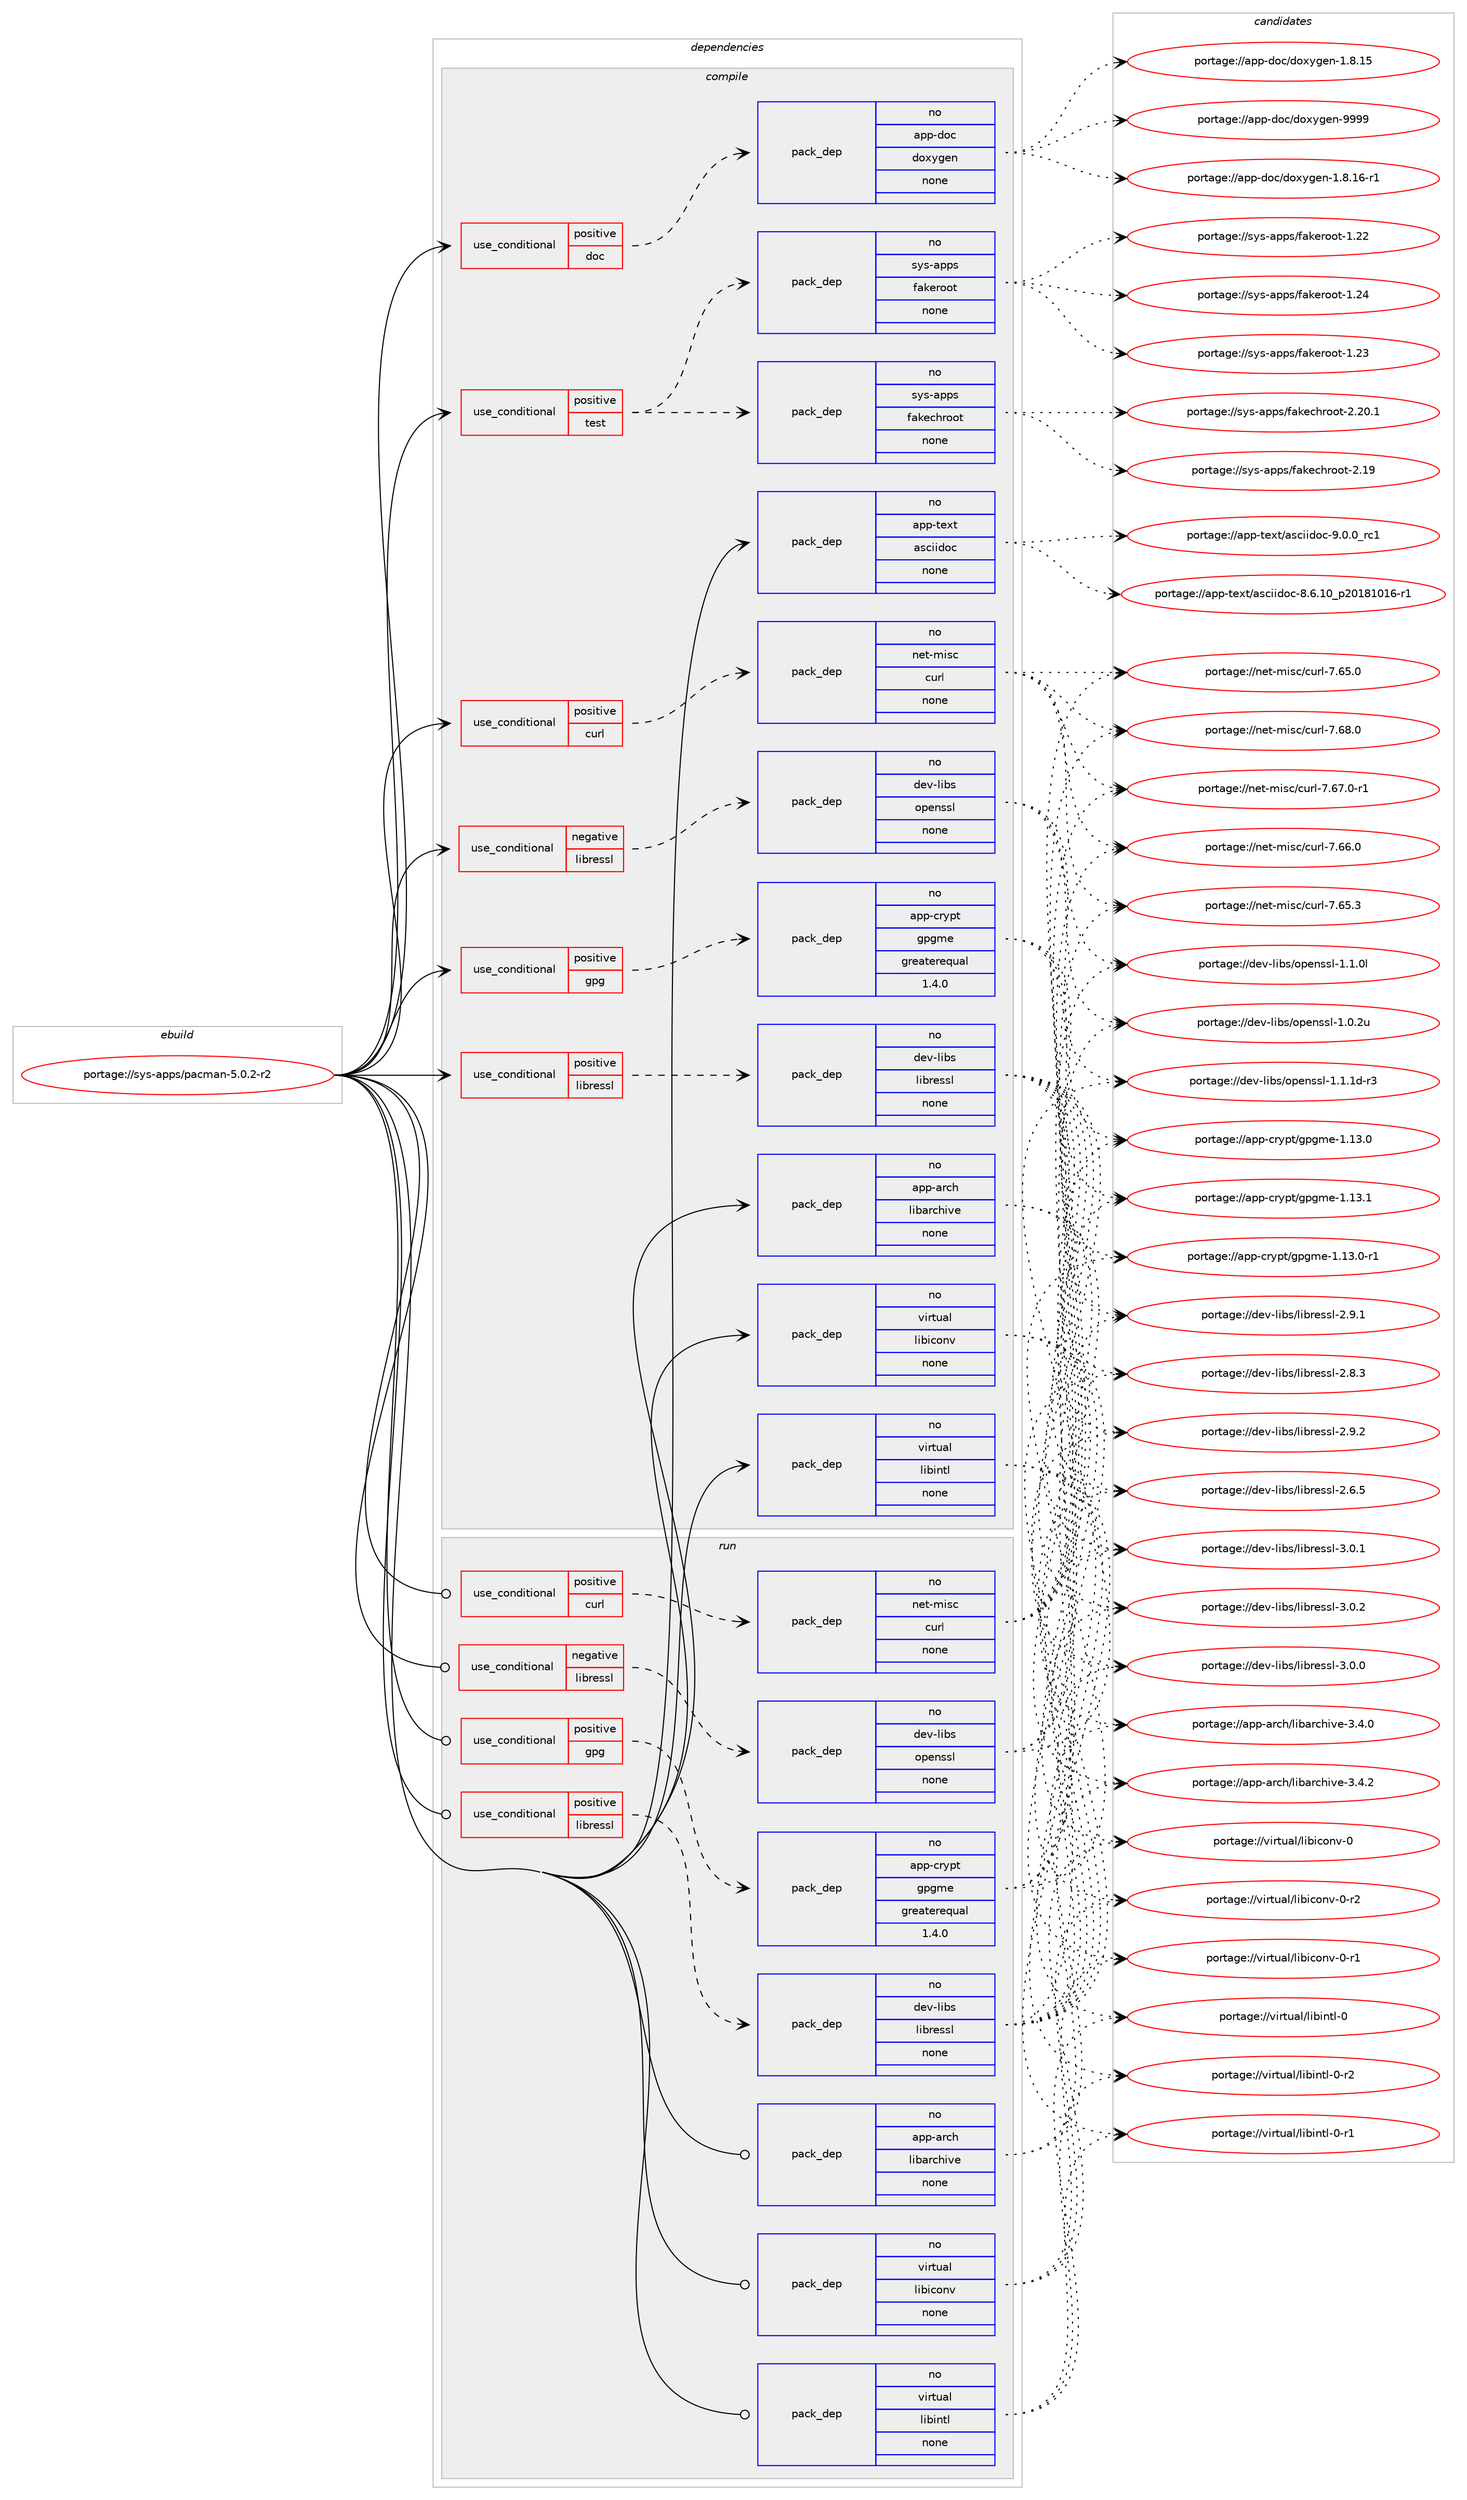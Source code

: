 digraph prolog {

# *************
# Graph options
# *************

newrank=true;
concentrate=true;
compound=true;
graph [rankdir=LR,fontname=Helvetica,fontsize=10,ranksep=1.5];#, ranksep=2.5, nodesep=0.2];
edge  [arrowhead=vee];
node  [fontname=Helvetica,fontsize=10];

# **********
# The ebuild
# **********

subgraph cluster_leftcol {
color=gray;
rank=same;
label=<<i>ebuild</i>>;
id [label="portage://sys-apps/pacman-5.0.2-r2", color=red, width=4, href="../sys-apps/pacman-5.0.2-r2.svg"];
}

# ****************
# The dependencies
# ****************

subgraph cluster_midcol {
color=gray;
label=<<i>dependencies</i>>;
subgraph cluster_compile {
fillcolor="#eeeeee";
style=filled;
label=<<i>compile</i>>;
subgraph cond7881 {
dependency38409 [label=<<TABLE BORDER="0" CELLBORDER="1" CELLSPACING="0" CELLPADDING="4"><TR><TD ROWSPAN="3" CELLPADDING="10">use_conditional</TD></TR><TR><TD>negative</TD></TR><TR><TD>libressl</TD></TR></TABLE>>, shape=none, color=red];
subgraph pack29602 {
dependency38410 [label=<<TABLE BORDER="0" CELLBORDER="1" CELLSPACING="0" CELLPADDING="4" WIDTH="220"><TR><TD ROWSPAN="6" CELLPADDING="30">pack_dep</TD></TR><TR><TD WIDTH="110">no</TD></TR><TR><TD>dev-libs</TD></TR><TR><TD>openssl</TD></TR><TR><TD>none</TD></TR><TR><TD></TD></TR></TABLE>>, shape=none, color=blue];
}
dependency38409:e -> dependency38410:w [weight=20,style="dashed",arrowhead="vee"];
}
id:e -> dependency38409:w [weight=20,style="solid",arrowhead="vee"];
subgraph cond7882 {
dependency38411 [label=<<TABLE BORDER="0" CELLBORDER="1" CELLSPACING="0" CELLPADDING="4"><TR><TD ROWSPAN="3" CELLPADDING="10">use_conditional</TD></TR><TR><TD>positive</TD></TR><TR><TD>curl</TD></TR></TABLE>>, shape=none, color=red];
subgraph pack29603 {
dependency38412 [label=<<TABLE BORDER="0" CELLBORDER="1" CELLSPACING="0" CELLPADDING="4" WIDTH="220"><TR><TD ROWSPAN="6" CELLPADDING="30">pack_dep</TD></TR><TR><TD WIDTH="110">no</TD></TR><TR><TD>net-misc</TD></TR><TR><TD>curl</TD></TR><TR><TD>none</TD></TR><TR><TD></TD></TR></TABLE>>, shape=none, color=blue];
}
dependency38411:e -> dependency38412:w [weight=20,style="dashed",arrowhead="vee"];
}
id:e -> dependency38411:w [weight=20,style="solid",arrowhead="vee"];
subgraph cond7883 {
dependency38413 [label=<<TABLE BORDER="0" CELLBORDER="1" CELLSPACING="0" CELLPADDING="4"><TR><TD ROWSPAN="3" CELLPADDING="10">use_conditional</TD></TR><TR><TD>positive</TD></TR><TR><TD>doc</TD></TR></TABLE>>, shape=none, color=red];
subgraph pack29604 {
dependency38414 [label=<<TABLE BORDER="0" CELLBORDER="1" CELLSPACING="0" CELLPADDING="4" WIDTH="220"><TR><TD ROWSPAN="6" CELLPADDING="30">pack_dep</TD></TR><TR><TD WIDTH="110">no</TD></TR><TR><TD>app-doc</TD></TR><TR><TD>doxygen</TD></TR><TR><TD>none</TD></TR><TR><TD></TD></TR></TABLE>>, shape=none, color=blue];
}
dependency38413:e -> dependency38414:w [weight=20,style="dashed",arrowhead="vee"];
}
id:e -> dependency38413:w [weight=20,style="solid",arrowhead="vee"];
subgraph cond7884 {
dependency38415 [label=<<TABLE BORDER="0" CELLBORDER="1" CELLSPACING="0" CELLPADDING="4"><TR><TD ROWSPAN="3" CELLPADDING="10">use_conditional</TD></TR><TR><TD>positive</TD></TR><TR><TD>gpg</TD></TR></TABLE>>, shape=none, color=red];
subgraph pack29605 {
dependency38416 [label=<<TABLE BORDER="0" CELLBORDER="1" CELLSPACING="0" CELLPADDING="4" WIDTH="220"><TR><TD ROWSPAN="6" CELLPADDING="30">pack_dep</TD></TR><TR><TD WIDTH="110">no</TD></TR><TR><TD>app-crypt</TD></TR><TR><TD>gpgme</TD></TR><TR><TD>greaterequal</TD></TR><TR><TD>1.4.0</TD></TR></TABLE>>, shape=none, color=blue];
}
dependency38415:e -> dependency38416:w [weight=20,style="dashed",arrowhead="vee"];
}
id:e -> dependency38415:w [weight=20,style="solid",arrowhead="vee"];
subgraph cond7885 {
dependency38417 [label=<<TABLE BORDER="0" CELLBORDER="1" CELLSPACING="0" CELLPADDING="4"><TR><TD ROWSPAN="3" CELLPADDING="10">use_conditional</TD></TR><TR><TD>positive</TD></TR><TR><TD>libressl</TD></TR></TABLE>>, shape=none, color=red];
subgraph pack29606 {
dependency38418 [label=<<TABLE BORDER="0" CELLBORDER="1" CELLSPACING="0" CELLPADDING="4" WIDTH="220"><TR><TD ROWSPAN="6" CELLPADDING="30">pack_dep</TD></TR><TR><TD WIDTH="110">no</TD></TR><TR><TD>dev-libs</TD></TR><TR><TD>libressl</TD></TR><TR><TD>none</TD></TR><TR><TD></TD></TR></TABLE>>, shape=none, color=blue];
}
dependency38417:e -> dependency38418:w [weight=20,style="dashed",arrowhead="vee"];
}
id:e -> dependency38417:w [weight=20,style="solid",arrowhead="vee"];
subgraph cond7886 {
dependency38419 [label=<<TABLE BORDER="0" CELLBORDER="1" CELLSPACING="0" CELLPADDING="4"><TR><TD ROWSPAN="3" CELLPADDING="10">use_conditional</TD></TR><TR><TD>positive</TD></TR><TR><TD>test</TD></TR></TABLE>>, shape=none, color=red];
subgraph pack29607 {
dependency38420 [label=<<TABLE BORDER="0" CELLBORDER="1" CELLSPACING="0" CELLPADDING="4" WIDTH="220"><TR><TD ROWSPAN="6" CELLPADDING="30">pack_dep</TD></TR><TR><TD WIDTH="110">no</TD></TR><TR><TD>sys-apps</TD></TR><TR><TD>fakeroot</TD></TR><TR><TD>none</TD></TR><TR><TD></TD></TR></TABLE>>, shape=none, color=blue];
}
dependency38419:e -> dependency38420:w [weight=20,style="dashed",arrowhead="vee"];
subgraph pack29608 {
dependency38421 [label=<<TABLE BORDER="0" CELLBORDER="1" CELLSPACING="0" CELLPADDING="4" WIDTH="220"><TR><TD ROWSPAN="6" CELLPADDING="30">pack_dep</TD></TR><TR><TD WIDTH="110">no</TD></TR><TR><TD>sys-apps</TD></TR><TR><TD>fakechroot</TD></TR><TR><TD>none</TD></TR><TR><TD></TD></TR></TABLE>>, shape=none, color=blue];
}
dependency38419:e -> dependency38421:w [weight=20,style="dashed",arrowhead="vee"];
}
id:e -> dependency38419:w [weight=20,style="solid",arrowhead="vee"];
subgraph pack29609 {
dependency38422 [label=<<TABLE BORDER="0" CELLBORDER="1" CELLSPACING="0" CELLPADDING="4" WIDTH="220"><TR><TD ROWSPAN="6" CELLPADDING="30">pack_dep</TD></TR><TR><TD WIDTH="110">no</TD></TR><TR><TD>app-arch</TD></TR><TR><TD>libarchive</TD></TR><TR><TD>none</TD></TR><TR><TD></TD></TR></TABLE>>, shape=none, color=blue];
}
id:e -> dependency38422:w [weight=20,style="solid",arrowhead="vee"];
subgraph pack29610 {
dependency38423 [label=<<TABLE BORDER="0" CELLBORDER="1" CELLSPACING="0" CELLPADDING="4" WIDTH="220"><TR><TD ROWSPAN="6" CELLPADDING="30">pack_dep</TD></TR><TR><TD WIDTH="110">no</TD></TR><TR><TD>app-text</TD></TR><TR><TD>asciidoc</TD></TR><TR><TD>none</TD></TR><TR><TD></TD></TR></TABLE>>, shape=none, color=blue];
}
id:e -> dependency38423:w [weight=20,style="solid",arrowhead="vee"];
subgraph pack29611 {
dependency38424 [label=<<TABLE BORDER="0" CELLBORDER="1" CELLSPACING="0" CELLPADDING="4" WIDTH="220"><TR><TD ROWSPAN="6" CELLPADDING="30">pack_dep</TD></TR><TR><TD WIDTH="110">no</TD></TR><TR><TD>virtual</TD></TR><TR><TD>libiconv</TD></TR><TR><TD>none</TD></TR><TR><TD></TD></TR></TABLE>>, shape=none, color=blue];
}
id:e -> dependency38424:w [weight=20,style="solid",arrowhead="vee"];
subgraph pack29612 {
dependency38425 [label=<<TABLE BORDER="0" CELLBORDER="1" CELLSPACING="0" CELLPADDING="4" WIDTH="220"><TR><TD ROWSPAN="6" CELLPADDING="30">pack_dep</TD></TR><TR><TD WIDTH="110">no</TD></TR><TR><TD>virtual</TD></TR><TR><TD>libintl</TD></TR><TR><TD>none</TD></TR><TR><TD></TD></TR></TABLE>>, shape=none, color=blue];
}
id:e -> dependency38425:w [weight=20,style="solid",arrowhead="vee"];
}
subgraph cluster_compileandrun {
fillcolor="#eeeeee";
style=filled;
label=<<i>compile and run</i>>;
}
subgraph cluster_run {
fillcolor="#eeeeee";
style=filled;
label=<<i>run</i>>;
subgraph cond7887 {
dependency38426 [label=<<TABLE BORDER="0" CELLBORDER="1" CELLSPACING="0" CELLPADDING="4"><TR><TD ROWSPAN="3" CELLPADDING="10">use_conditional</TD></TR><TR><TD>negative</TD></TR><TR><TD>libressl</TD></TR></TABLE>>, shape=none, color=red];
subgraph pack29613 {
dependency38427 [label=<<TABLE BORDER="0" CELLBORDER="1" CELLSPACING="0" CELLPADDING="4" WIDTH="220"><TR><TD ROWSPAN="6" CELLPADDING="30">pack_dep</TD></TR><TR><TD WIDTH="110">no</TD></TR><TR><TD>dev-libs</TD></TR><TR><TD>openssl</TD></TR><TR><TD>none</TD></TR><TR><TD></TD></TR></TABLE>>, shape=none, color=blue];
}
dependency38426:e -> dependency38427:w [weight=20,style="dashed",arrowhead="vee"];
}
id:e -> dependency38426:w [weight=20,style="solid",arrowhead="odot"];
subgraph cond7888 {
dependency38428 [label=<<TABLE BORDER="0" CELLBORDER="1" CELLSPACING="0" CELLPADDING="4"><TR><TD ROWSPAN="3" CELLPADDING="10">use_conditional</TD></TR><TR><TD>positive</TD></TR><TR><TD>curl</TD></TR></TABLE>>, shape=none, color=red];
subgraph pack29614 {
dependency38429 [label=<<TABLE BORDER="0" CELLBORDER="1" CELLSPACING="0" CELLPADDING="4" WIDTH="220"><TR><TD ROWSPAN="6" CELLPADDING="30">pack_dep</TD></TR><TR><TD WIDTH="110">no</TD></TR><TR><TD>net-misc</TD></TR><TR><TD>curl</TD></TR><TR><TD>none</TD></TR><TR><TD></TD></TR></TABLE>>, shape=none, color=blue];
}
dependency38428:e -> dependency38429:w [weight=20,style="dashed",arrowhead="vee"];
}
id:e -> dependency38428:w [weight=20,style="solid",arrowhead="odot"];
subgraph cond7889 {
dependency38430 [label=<<TABLE BORDER="0" CELLBORDER="1" CELLSPACING="0" CELLPADDING="4"><TR><TD ROWSPAN="3" CELLPADDING="10">use_conditional</TD></TR><TR><TD>positive</TD></TR><TR><TD>gpg</TD></TR></TABLE>>, shape=none, color=red];
subgraph pack29615 {
dependency38431 [label=<<TABLE BORDER="0" CELLBORDER="1" CELLSPACING="0" CELLPADDING="4" WIDTH="220"><TR><TD ROWSPAN="6" CELLPADDING="30">pack_dep</TD></TR><TR><TD WIDTH="110">no</TD></TR><TR><TD>app-crypt</TD></TR><TR><TD>gpgme</TD></TR><TR><TD>greaterequal</TD></TR><TR><TD>1.4.0</TD></TR></TABLE>>, shape=none, color=blue];
}
dependency38430:e -> dependency38431:w [weight=20,style="dashed",arrowhead="vee"];
}
id:e -> dependency38430:w [weight=20,style="solid",arrowhead="odot"];
subgraph cond7890 {
dependency38432 [label=<<TABLE BORDER="0" CELLBORDER="1" CELLSPACING="0" CELLPADDING="4"><TR><TD ROWSPAN="3" CELLPADDING="10">use_conditional</TD></TR><TR><TD>positive</TD></TR><TR><TD>libressl</TD></TR></TABLE>>, shape=none, color=red];
subgraph pack29616 {
dependency38433 [label=<<TABLE BORDER="0" CELLBORDER="1" CELLSPACING="0" CELLPADDING="4" WIDTH="220"><TR><TD ROWSPAN="6" CELLPADDING="30">pack_dep</TD></TR><TR><TD WIDTH="110">no</TD></TR><TR><TD>dev-libs</TD></TR><TR><TD>libressl</TD></TR><TR><TD>none</TD></TR><TR><TD></TD></TR></TABLE>>, shape=none, color=blue];
}
dependency38432:e -> dependency38433:w [weight=20,style="dashed",arrowhead="vee"];
}
id:e -> dependency38432:w [weight=20,style="solid",arrowhead="odot"];
subgraph pack29617 {
dependency38434 [label=<<TABLE BORDER="0" CELLBORDER="1" CELLSPACING="0" CELLPADDING="4" WIDTH="220"><TR><TD ROWSPAN="6" CELLPADDING="30">pack_dep</TD></TR><TR><TD WIDTH="110">no</TD></TR><TR><TD>app-arch</TD></TR><TR><TD>libarchive</TD></TR><TR><TD>none</TD></TR><TR><TD></TD></TR></TABLE>>, shape=none, color=blue];
}
id:e -> dependency38434:w [weight=20,style="solid",arrowhead="odot"];
subgraph pack29618 {
dependency38435 [label=<<TABLE BORDER="0" CELLBORDER="1" CELLSPACING="0" CELLPADDING="4" WIDTH="220"><TR><TD ROWSPAN="6" CELLPADDING="30">pack_dep</TD></TR><TR><TD WIDTH="110">no</TD></TR><TR><TD>virtual</TD></TR><TR><TD>libiconv</TD></TR><TR><TD>none</TD></TR><TR><TD></TD></TR></TABLE>>, shape=none, color=blue];
}
id:e -> dependency38435:w [weight=20,style="solid",arrowhead="odot"];
subgraph pack29619 {
dependency38436 [label=<<TABLE BORDER="0" CELLBORDER="1" CELLSPACING="0" CELLPADDING="4" WIDTH="220"><TR><TD ROWSPAN="6" CELLPADDING="30">pack_dep</TD></TR><TR><TD WIDTH="110">no</TD></TR><TR><TD>virtual</TD></TR><TR><TD>libintl</TD></TR><TR><TD>none</TD></TR><TR><TD></TD></TR></TABLE>>, shape=none, color=blue];
}
id:e -> dependency38436:w [weight=20,style="solid",arrowhead="odot"];
}
}

# **************
# The candidates
# **************

subgraph cluster_choices {
rank=same;
color=gray;
label=<<i>candidates</i>>;

subgraph choice29602 {
color=black;
nodesep=1;
choice1001011184510810598115471111121011101151151084549464946491004511451 [label="portage://dev-libs/openssl-1.1.1d-r3", color=red, width=4,href="../dev-libs/openssl-1.1.1d-r3.svg"];
choice100101118451081059811547111112101110115115108454946494648108 [label="portage://dev-libs/openssl-1.1.0l", color=red, width=4,href="../dev-libs/openssl-1.1.0l.svg"];
choice100101118451081059811547111112101110115115108454946484650117 [label="portage://dev-libs/openssl-1.0.2u", color=red, width=4,href="../dev-libs/openssl-1.0.2u.svg"];
dependency38410:e -> choice1001011184510810598115471111121011101151151084549464946491004511451:w [style=dotted,weight="100"];
dependency38410:e -> choice100101118451081059811547111112101110115115108454946494648108:w [style=dotted,weight="100"];
dependency38410:e -> choice100101118451081059811547111112101110115115108454946484650117:w [style=dotted,weight="100"];
}
subgraph choice29603 {
color=black;
nodesep=1;
choice1101011164510910511599479911711410845554654564648 [label="portage://net-misc/curl-7.68.0", color=red, width=4,href="../net-misc/curl-7.68.0.svg"];
choice11010111645109105115994799117114108455546545546484511449 [label="portage://net-misc/curl-7.67.0-r1", color=red, width=4,href="../net-misc/curl-7.67.0-r1.svg"];
choice1101011164510910511599479911711410845554654544648 [label="portage://net-misc/curl-7.66.0", color=red, width=4,href="../net-misc/curl-7.66.0.svg"];
choice1101011164510910511599479911711410845554654534651 [label="portage://net-misc/curl-7.65.3", color=red, width=4,href="../net-misc/curl-7.65.3.svg"];
choice1101011164510910511599479911711410845554654534648 [label="portage://net-misc/curl-7.65.0", color=red, width=4,href="../net-misc/curl-7.65.0.svg"];
dependency38412:e -> choice1101011164510910511599479911711410845554654564648:w [style=dotted,weight="100"];
dependency38412:e -> choice11010111645109105115994799117114108455546545546484511449:w [style=dotted,weight="100"];
dependency38412:e -> choice1101011164510910511599479911711410845554654544648:w [style=dotted,weight="100"];
dependency38412:e -> choice1101011164510910511599479911711410845554654534651:w [style=dotted,weight="100"];
dependency38412:e -> choice1101011164510910511599479911711410845554654534648:w [style=dotted,weight="100"];
}
subgraph choice29604 {
color=black;
nodesep=1;
choice971121124510011199471001111201211031011104557575757 [label="portage://app-doc/doxygen-9999", color=red, width=4,href="../app-doc/doxygen-9999.svg"];
choice97112112451001119947100111120121103101110454946564649544511449 [label="portage://app-doc/doxygen-1.8.16-r1", color=red, width=4,href="../app-doc/doxygen-1.8.16-r1.svg"];
choice9711211245100111994710011112012110310111045494656464953 [label="portage://app-doc/doxygen-1.8.15", color=red, width=4,href="../app-doc/doxygen-1.8.15.svg"];
dependency38414:e -> choice971121124510011199471001111201211031011104557575757:w [style=dotted,weight="100"];
dependency38414:e -> choice97112112451001119947100111120121103101110454946564649544511449:w [style=dotted,weight="100"];
dependency38414:e -> choice9711211245100111994710011112012110310111045494656464953:w [style=dotted,weight="100"];
}
subgraph choice29605 {
color=black;
nodesep=1;
choice9711211245991141211121164710311210310910145494649514649 [label="portage://app-crypt/gpgme-1.13.1", color=red, width=4,href="../app-crypt/gpgme-1.13.1.svg"];
choice97112112459911412111211647103112103109101454946495146484511449 [label="portage://app-crypt/gpgme-1.13.0-r1", color=red, width=4,href="../app-crypt/gpgme-1.13.0-r1.svg"];
choice9711211245991141211121164710311210310910145494649514648 [label="portage://app-crypt/gpgme-1.13.0", color=red, width=4,href="../app-crypt/gpgme-1.13.0.svg"];
dependency38416:e -> choice9711211245991141211121164710311210310910145494649514649:w [style=dotted,weight="100"];
dependency38416:e -> choice97112112459911412111211647103112103109101454946495146484511449:w [style=dotted,weight="100"];
dependency38416:e -> choice9711211245991141211121164710311210310910145494649514648:w [style=dotted,weight="100"];
}
subgraph choice29606 {
color=black;
nodesep=1;
choice10010111845108105981154710810598114101115115108455146484650 [label="portage://dev-libs/libressl-3.0.2", color=red, width=4,href="../dev-libs/libressl-3.0.2.svg"];
choice10010111845108105981154710810598114101115115108455146484649 [label="portage://dev-libs/libressl-3.0.1", color=red, width=4,href="../dev-libs/libressl-3.0.1.svg"];
choice10010111845108105981154710810598114101115115108455146484648 [label="portage://dev-libs/libressl-3.0.0", color=red, width=4,href="../dev-libs/libressl-3.0.0.svg"];
choice10010111845108105981154710810598114101115115108455046574650 [label="portage://dev-libs/libressl-2.9.2", color=red, width=4,href="../dev-libs/libressl-2.9.2.svg"];
choice10010111845108105981154710810598114101115115108455046574649 [label="portage://dev-libs/libressl-2.9.1", color=red, width=4,href="../dev-libs/libressl-2.9.1.svg"];
choice10010111845108105981154710810598114101115115108455046564651 [label="portage://dev-libs/libressl-2.8.3", color=red, width=4,href="../dev-libs/libressl-2.8.3.svg"];
choice10010111845108105981154710810598114101115115108455046544653 [label="portage://dev-libs/libressl-2.6.5", color=red, width=4,href="../dev-libs/libressl-2.6.5.svg"];
dependency38418:e -> choice10010111845108105981154710810598114101115115108455146484650:w [style=dotted,weight="100"];
dependency38418:e -> choice10010111845108105981154710810598114101115115108455146484649:w [style=dotted,weight="100"];
dependency38418:e -> choice10010111845108105981154710810598114101115115108455146484648:w [style=dotted,weight="100"];
dependency38418:e -> choice10010111845108105981154710810598114101115115108455046574650:w [style=dotted,weight="100"];
dependency38418:e -> choice10010111845108105981154710810598114101115115108455046574649:w [style=dotted,weight="100"];
dependency38418:e -> choice10010111845108105981154710810598114101115115108455046564651:w [style=dotted,weight="100"];
dependency38418:e -> choice10010111845108105981154710810598114101115115108455046544653:w [style=dotted,weight="100"];
}
subgraph choice29607 {
color=black;
nodesep=1;
choice115121115459711211211547102971071011141111111164549465052 [label="portage://sys-apps/fakeroot-1.24", color=red, width=4,href="../sys-apps/fakeroot-1.24.svg"];
choice115121115459711211211547102971071011141111111164549465051 [label="portage://sys-apps/fakeroot-1.23", color=red, width=4,href="../sys-apps/fakeroot-1.23.svg"];
choice115121115459711211211547102971071011141111111164549465050 [label="portage://sys-apps/fakeroot-1.22", color=red, width=4,href="../sys-apps/fakeroot-1.22.svg"];
dependency38420:e -> choice115121115459711211211547102971071011141111111164549465052:w [style=dotted,weight="100"];
dependency38420:e -> choice115121115459711211211547102971071011141111111164549465051:w [style=dotted,weight="100"];
dependency38420:e -> choice115121115459711211211547102971071011141111111164549465050:w [style=dotted,weight="100"];
}
subgraph choice29608 {
color=black;
nodesep=1;
choice115121115459711211211547102971071019910411411111111645504650484649 [label="portage://sys-apps/fakechroot-2.20.1", color=red, width=4,href="../sys-apps/fakechroot-2.20.1.svg"];
choice11512111545971121121154710297107101991041141111111164550464957 [label="portage://sys-apps/fakechroot-2.19", color=red, width=4,href="../sys-apps/fakechroot-2.19.svg"];
dependency38421:e -> choice115121115459711211211547102971071019910411411111111645504650484649:w [style=dotted,weight="100"];
dependency38421:e -> choice11512111545971121121154710297107101991041141111111164550464957:w [style=dotted,weight="100"];
}
subgraph choice29609 {
color=black;
nodesep=1;
choice9711211245971149910447108105989711499104105118101455146524650 [label="portage://app-arch/libarchive-3.4.2", color=red, width=4,href="../app-arch/libarchive-3.4.2.svg"];
choice9711211245971149910447108105989711499104105118101455146524648 [label="portage://app-arch/libarchive-3.4.0", color=red, width=4,href="../app-arch/libarchive-3.4.0.svg"];
dependency38422:e -> choice9711211245971149910447108105989711499104105118101455146524650:w [style=dotted,weight="100"];
dependency38422:e -> choice9711211245971149910447108105989711499104105118101455146524648:w [style=dotted,weight="100"];
}
subgraph choice29610 {
color=black;
nodesep=1;
choice971121124511610112011647971159910510510011199455746484648951149949 [label="portage://app-text/asciidoc-9.0.0_rc1", color=red, width=4,href="../app-text/asciidoc-9.0.0_rc1.svg"];
choice971121124511610112011647971159910510510011199455646544649489511250484956494849544511449 [label="portage://app-text/asciidoc-8.6.10_p20181016-r1", color=red, width=4,href="../app-text/asciidoc-8.6.10_p20181016-r1.svg"];
dependency38423:e -> choice971121124511610112011647971159910510510011199455746484648951149949:w [style=dotted,weight="100"];
dependency38423:e -> choice971121124511610112011647971159910510510011199455646544649489511250484956494849544511449:w [style=dotted,weight="100"];
}
subgraph choice29611 {
color=black;
nodesep=1;
choice1181051141161179710847108105981059911111011845484511450 [label="portage://virtual/libiconv-0-r2", color=red, width=4,href="../virtual/libiconv-0-r2.svg"];
choice1181051141161179710847108105981059911111011845484511449 [label="portage://virtual/libiconv-0-r1", color=red, width=4,href="../virtual/libiconv-0-r1.svg"];
choice118105114116117971084710810598105991111101184548 [label="portage://virtual/libiconv-0", color=red, width=4,href="../virtual/libiconv-0.svg"];
dependency38424:e -> choice1181051141161179710847108105981059911111011845484511450:w [style=dotted,weight="100"];
dependency38424:e -> choice1181051141161179710847108105981059911111011845484511449:w [style=dotted,weight="100"];
dependency38424:e -> choice118105114116117971084710810598105991111101184548:w [style=dotted,weight="100"];
}
subgraph choice29612 {
color=black;
nodesep=1;
choice11810511411611797108471081059810511011610845484511450 [label="portage://virtual/libintl-0-r2", color=red, width=4,href="../virtual/libintl-0-r2.svg"];
choice11810511411611797108471081059810511011610845484511449 [label="portage://virtual/libintl-0-r1", color=red, width=4,href="../virtual/libintl-0-r1.svg"];
choice1181051141161179710847108105981051101161084548 [label="portage://virtual/libintl-0", color=red, width=4,href="../virtual/libintl-0.svg"];
dependency38425:e -> choice11810511411611797108471081059810511011610845484511450:w [style=dotted,weight="100"];
dependency38425:e -> choice11810511411611797108471081059810511011610845484511449:w [style=dotted,weight="100"];
dependency38425:e -> choice1181051141161179710847108105981051101161084548:w [style=dotted,weight="100"];
}
subgraph choice29613 {
color=black;
nodesep=1;
choice1001011184510810598115471111121011101151151084549464946491004511451 [label="portage://dev-libs/openssl-1.1.1d-r3", color=red, width=4,href="../dev-libs/openssl-1.1.1d-r3.svg"];
choice100101118451081059811547111112101110115115108454946494648108 [label="portage://dev-libs/openssl-1.1.0l", color=red, width=4,href="../dev-libs/openssl-1.1.0l.svg"];
choice100101118451081059811547111112101110115115108454946484650117 [label="portage://dev-libs/openssl-1.0.2u", color=red, width=4,href="../dev-libs/openssl-1.0.2u.svg"];
dependency38427:e -> choice1001011184510810598115471111121011101151151084549464946491004511451:w [style=dotted,weight="100"];
dependency38427:e -> choice100101118451081059811547111112101110115115108454946494648108:w [style=dotted,weight="100"];
dependency38427:e -> choice100101118451081059811547111112101110115115108454946484650117:w [style=dotted,weight="100"];
}
subgraph choice29614 {
color=black;
nodesep=1;
choice1101011164510910511599479911711410845554654564648 [label="portage://net-misc/curl-7.68.0", color=red, width=4,href="../net-misc/curl-7.68.0.svg"];
choice11010111645109105115994799117114108455546545546484511449 [label="portage://net-misc/curl-7.67.0-r1", color=red, width=4,href="../net-misc/curl-7.67.0-r1.svg"];
choice1101011164510910511599479911711410845554654544648 [label="portage://net-misc/curl-7.66.0", color=red, width=4,href="../net-misc/curl-7.66.0.svg"];
choice1101011164510910511599479911711410845554654534651 [label="portage://net-misc/curl-7.65.3", color=red, width=4,href="../net-misc/curl-7.65.3.svg"];
choice1101011164510910511599479911711410845554654534648 [label="portage://net-misc/curl-7.65.0", color=red, width=4,href="../net-misc/curl-7.65.0.svg"];
dependency38429:e -> choice1101011164510910511599479911711410845554654564648:w [style=dotted,weight="100"];
dependency38429:e -> choice11010111645109105115994799117114108455546545546484511449:w [style=dotted,weight="100"];
dependency38429:e -> choice1101011164510910511599479911711410845554654544648:w [style=dotted,weight="100"];
dependency38429:e -> choice1101011164510910511599479911711410845554654534651:w [style=dotted,weight="100"];
dependency38429:e -> choice1101011164510910511599479911711410845554654534648:w [style=dotted,weight="100"];
}
subgraph choice29615 {
color=black;
nodesep=1;
choice9711211245991141211121164710311210310910145494649514649 [label="portage://app-crypt/gpgme-1.13.1", color=red, width=4,href="../app-crypt/gpgme-1.13.1.svg"];
choice97112112459911412111211647103112103109101454946495146484511449 [label="portage://app-crypt/gpgme-1.13.0-r1", color=red, width=4,href="../app-crypt/gpgme-1.13.0-r1.svg"];
choice9711211245991141211121164710311210310910145494649514648 [label="portage://app-crypt/gpgme-1.13.0", color=red, width=4,href="../app-crypt/gpgme-1.13.0.svg"];
dependency38431:e -> choice9711211245991141211121164710311210310910145494649514649:w [style=dotted,weight="100"];
dependency38431:e -> choice97112112459911412111211647103112103109101454946495146484511449:w [style=dotted,weight="100"];
dependency38431:e -> choice9711211245991141211121164710311210310910145494649514648:w [style=dotted,weight="100"];
}
subgraph choice29616 {
color=black;
nodesep=1;
choice10010111845108105981154710810598114101115115108455146484650 [label="portage://dev-libs/libressl-3.0.2", color=red, width=4,href="../dev-libs/libressl-3.0.2.svg"];
choice10010111845108105981154710810598114101115115108455146484649 [label="portage://dev-libs/libressl-3.0.1", color=red, width=4,href="../dev-libs/libressl-3.0.1.svg"];
choice10010111845108105981154710810598114101115115108455146484648 [label="portage://dev-libs/libressl-3.0.0", color=red, width=4,href="../dev-libs/libressl-3.0.0.svg"];
choice10010111845108105981154710810598114101115115108455046574650 [label="portage://dev-libs/libressl-2.9.2", color=red, width=4,href="../dev-libs/libressl-2.9.2.svg"];
choice10010111845108105981154710810598114101115115108455046574649 [label="portage://dev-libs/libressl-2.9.1", color=red, width=4,href="../dev-libs/libressl-2.9.1.svg"];
choice10010111845108105981154710810598114101115115108455046564651 [label="portage://dev-libs/libressl-2.8.3", color=red, width=4,href="../dev-libs/libressl-2.8.3.svg"];
choice10010111845108105981154710810598114101115115108455046544653 [label="portage://dev-libs/libressl-2.6.5", color=red, width=4,href="../dev-libs/libressl-2.6.5.svg"];
dependency38433:e -> choice10010111845108105981154710810598114101115115108455146484650:w [style=dotted,weight="100"];
dependency38433:e -> choice10010111845108105981154710810598114101115115108455146484649:w [style=dotted,weight="100"];
dependency38433:e -> choice10010111845108105981154710810598114101115115108455146484648:w [style=dotted,weight="100"];
dependency38433:e -> choice10010111845108105981154710810598114101115115108455046574650:w [style=dotted,weight="100"];
dependency38433:e -> choice10010111845108105981154710810598114101115115108455046574649:w [style=dotted,weight="100"];
dependency38433:e -> choice10010111845108105981154710810598114101115115108455046564651:w [style=dotted,weight="100"];
dependency38433:e -> choice10010111845108105981154710810598114101115115108455046544653:w [style=dotted,weight="100"];
}
subgraph choice29617 {
color=black;
nodesep=1;
choice9711211245971149910447108105989711499104105118101455146524650 [label="portage://app-arch/libarchive-3.4.2", color=red, width=4,href="../app-arch/libarchive-3.4.2.svg"];
choice9711211245971149910447108105989711499104105118101455146524648 [label="portage://app-arch/libarchive-3.4.0", color=red, width=4,href="../app-arch/libarchive-3.4.0.svg"];
dependency38434:e -> choice9711211245971149910447108105989711499104105118101455146524650:w [style=dotted,weight="100"];
dependency38434:e -> choice9711211245971149910447108105989711499104105118101455146524648:w [style=dotted,weight="100"];
}
subgraph choice29618 {
color=black;
nodesep=1;
choice1181051141161179710847108105981059911111011845484511450 [label="portage://virtual/libiconv-0-r2", color=red, width=4,href="../virtual/libiconv-0-r2.svg"];
choice1181051141161179710847108105981059911111011845484511449 [label="portage://virtual/libiconv-0-r1", color=red, width=4,href="../virtual/libiconv-0-r1.svg"];
choice118105114116117971084710810598105991111101184548 [label="portage://virtual/libiconv-0", color=red, width=4,href="../virtual/libiconv-0.svg"];
dependency38435:e -> choice1181051141161179710847108105981059911111011845484511450:w [style=dotted,weight="100"];
dependency38435:e -> choice1181051141161179710847108105981059911111011845484511449:w [style=dotted,weight="100"];
dependency38435:e -> choice118105114116117971084710810598105991111101184548:w [style=dotted,weight="100"];
}
subgraph choice29619 {
color=black;
nodesep=1;
choice11810511411611797108471081059810511011610845484511450 [label="portage://virtual/libintl-0-r2", color=red, width=4,href="../virtual/libintl-0-r2.svg"];
choice11810511411611797108471081059810511011610845484511449 [label="portage://virtual/libintl-0-r1", color=red, width=4,href="../virtual/libintl-0-r1.svg"];
choice1181051141161179710847108105981051101161084548 [label="portage://virtual/libintl-0", color=red, width=4,href="../virtual/libintl-0.svg"];
dependency38436:e -> choice11810511411611797108471081059810511011610845484511450:w [style=dotted,weight="100"];
dependency38436:e -> choice11810511411611797108471081059810511011610845484511449:w [style=dotted,weight="100"];
dependency38436:e -> choice1181051141161179710847108105981051101161084548:w [style=dotted,weight="100"];
}
}

}
